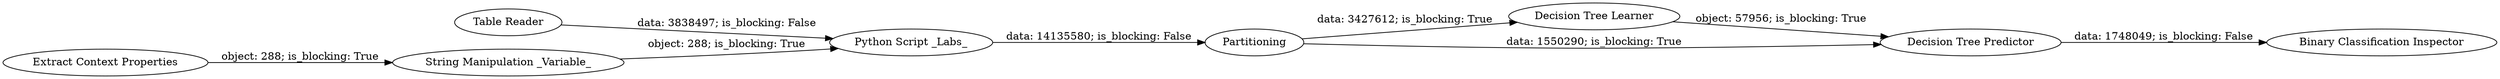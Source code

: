 digraph {
	"2935270867357642902_1089" [label="Binary Classification Inspector"]
	"2935270867357642902_6" [label="Decision Tree Learner"]
	"2935270867357642902_1088" [label=Partitioning]
	"2935270867357642902_1086" [label="Decision Tree Predictor"]
	"2935270867357642902_1090" [label="Python Script _Labs_"]
	"2935270867357642902_1092" [label="Table Reader"]
	"2935270867357642902_23" [label="String Manipulation _Variable_"]
	"2935270867357642902_1091" [label="Extract Context Properties"]
	"2935270867357642902_6" -> "2935270867357642902_1086" [label="object: 57956; is_blocking: True"]
	"2935270867357642902_23" -> "2935270867357642902_1090" [label="object: 288; is_blocking: True"]
	"2935270867357642902_1088" -> "2935270867357642902_6" [label="data: 3427612; is_blocking: True"]
	"2935270867357642902_1088" -> "2935270867357642902_1086" [label="data: 1550290; is_blocking: True"]
	"2935270867357642902_1086" -> "2935270867357642902_1089" [label="data: 1748049; is_blocking: False"]
	"2935270867357642902_1090" -> "2935270867357642902_1088" [label="data: 14135580; is_blocking: False"]
	"2935270867357642902_1092" -> "2935270867357642902_1090" [label="data: 3838497; is_blocking: False"]
	"2935270867357642902_1091" -> "2935270867357642902_23" [label="object: 288; is_blocking: True"]
	rankdir=LR
}
